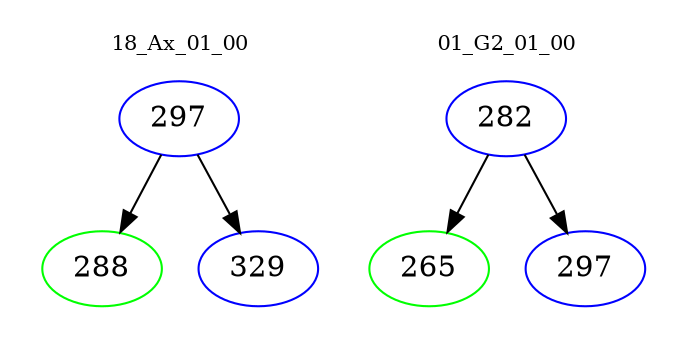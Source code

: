 digraph{
subgraph cluster_0 {
color = white
label = "18_Ax_01_00";
fontsize=10;
T0_297 [label="297", color="blue"]
T0_297 -> T0_288 [color="black"]
T0_288 [label="288", color="green"]
T0_297 -> T0_329 [color="black"]
T0_329 [label="329", color="blue"]
}
subgraph cluster_1 {
color = white
label = "01_G2_01_00";
fontsize=10;
T1_282 [label="282", color="blue"]
T1_282 -> T1_265 [color="black"]
T1_265 [label="265", color="green"]
T1_282 -> T1_297 [color="black"]
T1_297 [label="297", color="blue"]
}
}

